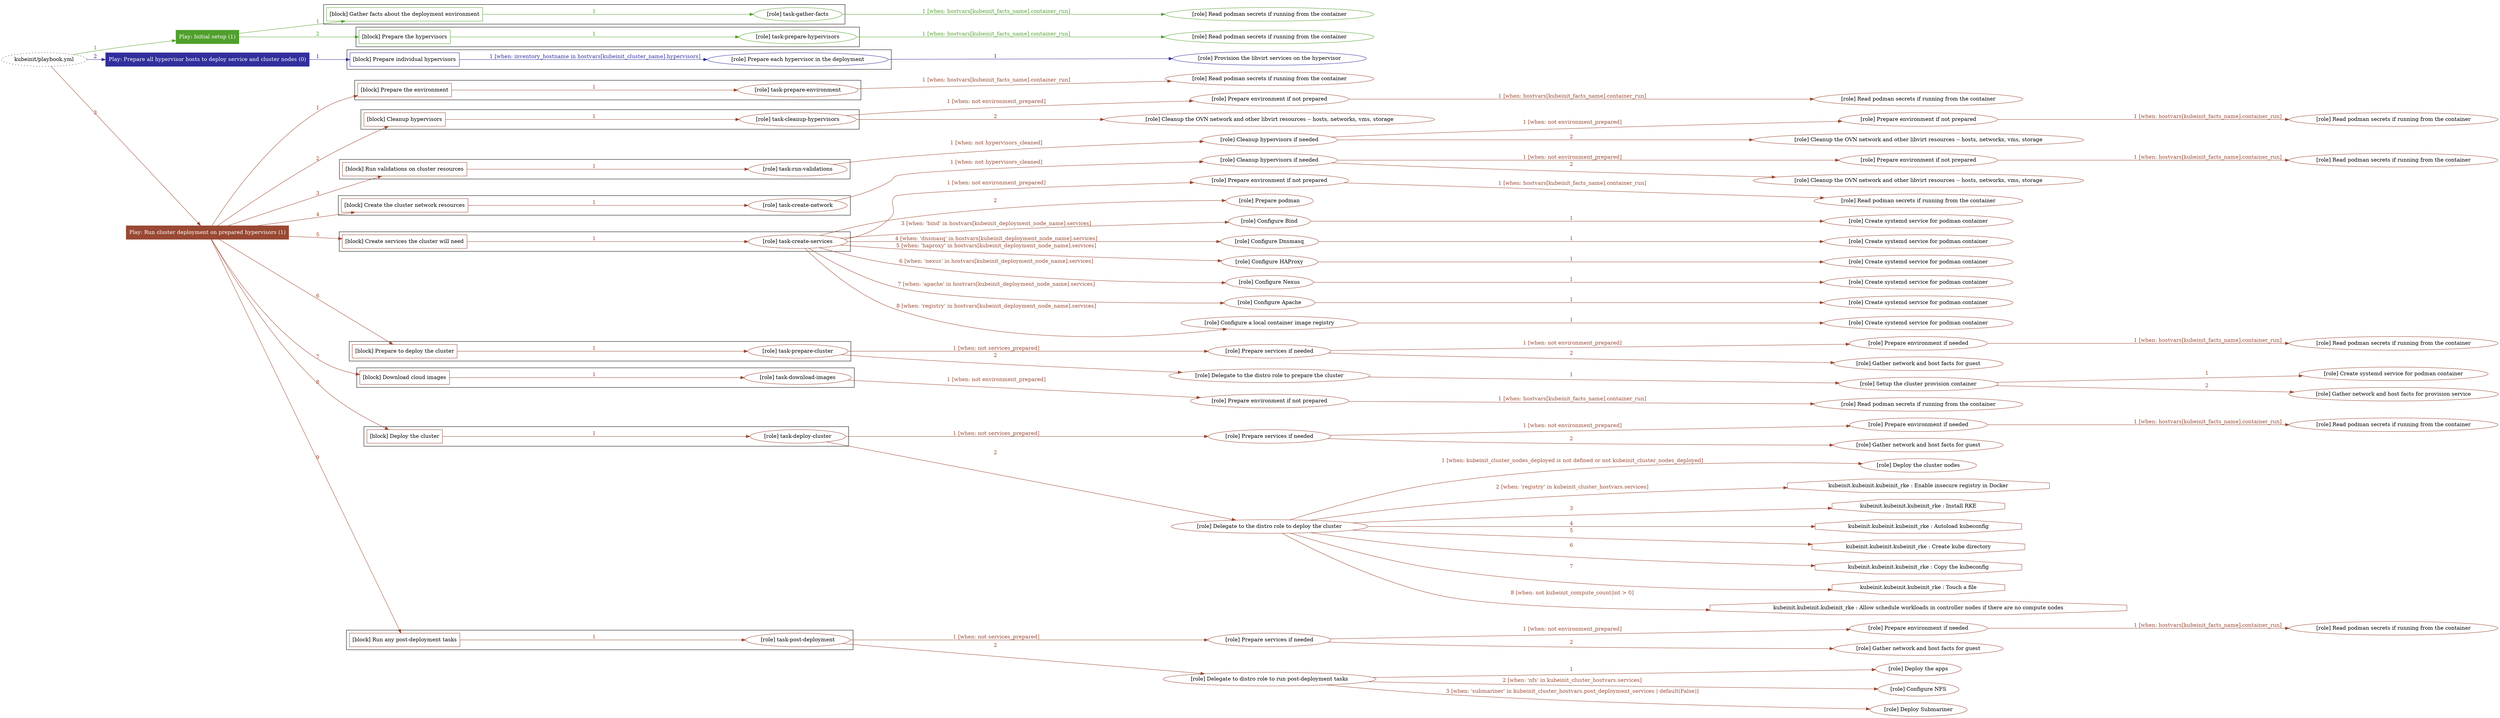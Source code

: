 digraph {
	graph [concentrate=true ordering=in rankdir=LR ratio=fill]
	edge [esep=5 sep=10]
	"kubeinit/playbook.yml" [id=root_node style=dotted]
	play_418ed5b9 [label="Play: Initial setup (1)" color="#50a02c" fontcolor="#ffffff" id=play_418ed5b9 shape=box style=filled tooltip=localhost]
	"kubeinit/playbook.yml" -> play_418ed5b9 [label="1 " color="#50a02c" fontcolor="#50a02c" id=edge_fefcd6eb labeltooltip="1 " tooltip="1 "]
	subgraph "Read podman secrets if running from the container" {
		role_d035c4ad [label="[role] Read podman secrets if running from the container" color="#50a02c" id=role_d035c4ad tooltip="Read podman secrets if running from the container"]
	}
	subgraph "task-gather-facts" {
		role_6096fdb9 [label="[role] task-gather-facts" color="#50a02c" id=role_6096fdb9 tooltip="task-gather-facts"]
		role_6096fdb9 -> role_d035c4ad [label="1 [when: hostvars[kubeinit_facts_name].container_run]" color="#50a02c" fontcolor="#50a02c" id=edge_cfa8eb9f labeltooltip="1 [when: hostvars[kubeinit_facts_name].container_run]" tooltip="1 [when: hostvars[kubeinit_facts_name].container_run]"]
	}
	subgraph "Read podman secrets if running from the container" {
		role_c0c73101 [label="[role] Read podman secrets if running from the container" color="#50a02c" id=role_c0c73101 tooltip="Read podman secrets if running from the container"]
	}
	subgraph "task-prepare-hypervisors" {
		role_b8f6b76f [label="[role] task-prepare-hypervisors" color="#50a02c" id=role_b8f6b76f tooltip="task-prepare-hypervisors"]
		role_b8f6b76f -> role_c0c73101 [label="1 [when: hostvars[kubeinit_facts_name].container_run]" color="#50a02c" fontcolor="#50a02c" id=edge_2c70eeed labeltooltip="1 [when: hostvars[kubeinit_facts_name].container_run]" tooltip="1 [when: hostvars[kubeinit_facts_name].container_run]"]
	}
	subgraph "Play: Initial setup (1)" {
		play_418ed5b9 -> block_ac387e21 [label=1 color="#50a02c" fontcolor="#50a02c" id=edge_14fc162f labeltooltip=1 tooltip=1]
		subgraph cluster_block_ac387e21 {
			block_ac387e21 [label="[block] Gather facts about the deployment environment" color="#50a02c" id=block_ac387e21 labeltooltip="Gather facts about the deployment environment" shape=box tooltip="Gather facts about the deployment environment"]
			block_ac387e21 -> role_6096fdb9 [label="1 " color="#50a02c" fontcolor="#50a02c" id=edge_955a3a6d labeltooltip="1 " tooltip="1 "]
		}
		play_418ed5b9 -> block_616d3bce [label=2 color="#50a02c" fontcolor="#50a02c" id=edge_beedc6ff labeltooltip=2 tooltip=2]
		subgraph cluster_block_616d3bce {
			block_616d3bce [label="[block] Prepare the hypervisors" color="#50a02c" id=block_616d3bce labeltooltip="Prepare the hypervisors" shape=box tooltip="Prepare the hypervisors"]
			block_616d3bce -> role_b8f6b76f [label="1 " color="#50a02c" fontcolor="#50a02c" id=edge_cdc2c778 labeltooltip="1 " tooltip="1 "]
		}
	}
	play_2bda973f [label="Play: Prepare all hypervisor hosts to deploy service and cluster nodes (0)" color="#322f9d" fontcolor="#ffffff" id=play_2bda973f shape=box style=filled tooltip="Play: Prepare all hypervisor hosts to deploy service and cluster nodes (0)"]
	"kubeinit/playbook.yml" -> play_2bda973f [label="2 " color="#322f9d" fontcolor="#322f9d" id=edge_883da620 labeltooltip="2 " tooltip="2 "]
	subgraph "Provision the libvirt services on the hypervisor" {
		role_3af89ca0 [label="[role] Provision the libvirt services on the hypervisor" color="#322f9d" id=role_3af89ca0 tooltip="Provision the libvirt services on the hypervisor"]
	}
	subgraph "Prepare each hypervisor in the deployment" {
		role_7198509e [label="[role] Prepare each hypervisor in the deployment" color="#322f9d" id=role_7198509e tooltip="Prepare each hypervisor in the deployment"]
		role_7198509e -> role_3af89ca0 [label="1 " color="#322f9d" fontcolor="#322f9d" id=edge_abaf8e2b labeltooltip="1 " tooltip="1 "]
	}
	subgraph "Play: Prepare all hypervisor hosts to deploy service and cluster nodes (0)" {
		play_2bda973f -> block_dfc8dab0 [label=1 color="#322f9d" fontcolor="#322f9d" id=edge_6acf0bf1 labeltooltip=1 tooltip=1]
		subgraph cluster_block_dfc8dab0 {
			block_dfc8dab0 [label="[block] Prepare individual hypervisors" color="#322f9d" id=block_dfc8dab0 labeltooltip="Prepare individual hypervisors" shape=box tooltip="Prepare individual hypervisors"]
			block_dfc8dab0 -> role_7198509e [label="1 [when: inventory_hostname in hostvars[kubeinit_cluster_name].hypervisors]" color="#322f9d" fontcolor="#322f9d" id=edge_74d7ee92 labeltooltip="1 [when: inventory_hostname in hostvars[kubeinit_cluster_name].hypervisors]" tooltip="1 [when: inventory_hostname in hostvars[kubeinit_cluster_name].hypervisors]"]
		}
	}
	play_52d7ca7f [label="Play: Run cluster deployment on prepared hypervisors (1)" color="#994833" fontcolor="#ffffff" id=play_52d7ca7f shape=box style=filled tooltip=localhost]
	"kubeinit/playbook.yml" -> play_52d7ca7f [label="3 " color="#994833" fontcolor="#994833" id=edge_cf27405f labeltooltip="3 " tooltip="3 "]
	subgraph "Read podman secrets if running from the container" {
		role_34450810 [label="[role] Read podman secrets if running from the container" color="#994833" id=role_34450810 tooltip="Read podman secrets if running from the container"]
	}
	subgraph "task-prepare-environment" {
		role_8f023fce [label="[role] task-prepare-environment" color="#994833" id=role_8f023fce tooltip="task-prepare-environment"]
		role_8f023fce -> role_34450810 [label="1 [when: hostvars[kubeinit_facts_name].container_run]" color="#994833" fontcolor="#994833" id=edge_b4ba5cb7 labeltooltip="1 [when: hostvars[kubeinit_facts_name].container_run]" tooltip="1 [when: hostvars[kubeinit_facts_name].container_run]"]
	}
	subgraph "Read podman secrets if running from the container" {
		role_203105af [label="[role] Read podman secrets if running from the container" color="#994833" id=role_203105af tooltip="Read podman secrets if running from the container"]
	}
	subgraph "Prepare environment if not prepared" {
		role_ac7c5791 [label="[role] Prepare environment if not prepared" color="#994833" id=role_ac7c5791 tooltip="Prepare environment if not prepared"]
		role_ac7c5791 -> role_203105af [label="1 [when: hostvars[kubeinit_facts_name].container_run]" color="#994833" fontcolor="#994833" id=edge_92a702dc labeltooltip="1 [when: hostvars[kubeinit_facts_name].container_run]" tooltip="1 [when: hostvars[kubeinit_facts_name].container_run]"]
	}
	subgraph "Cleanup the OVN network and other libvirt resources -- hosts, networks, vms, storage" {
		role_93ddab71 [label="[role] Cleanup the OVN network and other libvirt resources -- hosts, networks, vms, storage" color="#994833" id=role_93ddab71 tooltip="Cleanup the OVN network and other libvirt resources -- hosts, networks, vms, storage"]
	}
	subgraph "task-cleanup-hypervisors" {
		role_257c5fbb [label="[role] task-cleanup-hypervisors" color="#994833" id=role_257c5fbb tooltip="task-cleanup-hypervisors"]
		role_257c5fbb -> role_ac7c5791 [label="1 [when: not environment_prepared]" color="#994833" fontcolor="#994833" id=edge_70c0dec5 labeltooltip="1 [when: not environment_prepared]" tooltip="1 [when: not environment_prepared]"]
		role_257c5fbb -> role_93ddab71 [label="2 " color="#994833" fontcolor="#994833" id=edge_22229712 labeltooltip="2 " tooltip="2 "]
	}
	subgraph "Read podman secrets if running from the container" {
		role_00e738ee [label="[role] Read podman secrets if running from the container" color="#994833" id=role_00e738ee tooltip="Read podman secrets if running from the container"]
	}
	subgraph "Prepare environment if not prepared" {
		role_455f360e [label="[role] Prepare environment if not prepared" color="#994833" id=role_455f360e tooltip="Prepare environment if not prepared"]
		role_455f360e -> role_00e738ee [label="1 [when: hostvars[kubeinit_facts_name].container_run]" color="#994833" fontcolor="#994833" id=edge_2836a5b3 labeltooltip="1 [when: hostvars[kubeinit_facts_name].container_run]" tooltip="1 [when: hostvars[kubeinit_facts_name].container_run]"]
	}
	subgraph "Cleanup the OVN network and other libvirt resources -- hosts, networks, vms, storage" {
		role_ca6fbd91 [label="[role] Cleanup the OVN network and other libvirt resources -- hosts, networks, vms, storage" color="#994833" id=role_ca6fbd91 tooltip="Cleanup the OVN network and other libvirt resources -- hosts, networks, vms, storage"]
	}
	subgraph "Cleanup hypervisors if needed" {
		role_25cc6c5a [label="[role] Cleanup hypervisors if needed" color="#994833" id=role_25cc6c5a tooltip="Cleanup hypervisors if needed"]
		role_25cc6c5a -> role_455f360e [label="1 [when: not environment_prepared]" color="#994833" fontcolor="#994833" id=edge_09f0551a labeltooltip="1 [when: not environment_prepared]" tooltip="1 [when: not environment_prepared]"]
		role_25cc6c5a -> role_ca6fbd91 [label="2 " color="#994833" fontcolor="#994833" id=edge_c86c1705 labeltooltip="2 " tooltip="2 "]
	}
	subgraph "task-run-validations" {
		role_c8af19ba [label="[role] task-run-validations" color="#994833" id=role_c8af19ba tooltip="task-run-validations"]
		role_c8af19ba -> role_25cc6c5a [label="1 [when: not hypervisors_cleaned]" color="#994833" fontcolor="#994833" id=edge_d91bd81b labeltooltip="1 [when: not hypervisors_cleaned]" tooltip="1 [when: not hypervisors_cleaned]"]
	}
	subgraph "Read podman secrets if running from the container" {
		role_f7dc5d60 [label="[role] Read podman secrets if running from the container" color="#994833" id=role_f7dc5d60 tooltip="Read podman secrets if running from the container"]
	}
	subgraph "Prepare environment if not prepared" {
		role_d74e150a [label="[role] Prepare environment if not prepared" color="#994833" id=role_d74e150a tooltip="Prepare environment if not prepared"]
		role_d74e150a -> role_f7dc5d60 [label="1 [when: hostvars[kubeinit_facts_name].container_run]" color="#994833" fontcolor="#994833" id=edge_c4507c7b labeltooltip="1 [when: hostvars[kubeinit_facts_name].container_run]" tooltip="1 [when: hostvars[kubeinit_facts_name].container_run]"]
	}
	subgraph "Cleanup the OVN network and other libvirt resources -- hosts, networks, vms, storage" {
		role_3705a0a1 [label="[role] Cleanup the OVN network and other libvirt resources -- hosts, networks, vms, storage" color="#994833" id=role_3705a0a1 tooltip="Cleanup the OVN network and other libvirt resources -- hosts, networks, vms, storage"]
	}
	subgraph "Cleanup hypervisors if needed" {
		role_7d0fbb46 [label="[role] Cleanup hypervisors if needed" color="#994833" id=role_7d0fbb46 tooltip="Cleanup hypervisors if needed"]
		role_7d0fbb46 -> role_d74e150a [label="1 [when: not environment_prepared]" color="#994833" fontcolor="#994833" id=edge_f3c5f250 labeltooltip="1 [when: not environment_prepared]" tooltip="1 [when: not environment_prepared]"]
		role_7d0fbb46 -> role_3705a0a1 [label="2 " color="#994833" fontcolor="#994833" id=edge_70fb2814 labeltooltip="2 " tooltip="2 "]
	}
	subgraph "task-create-network" {
		role_88580396 [label="[role] task-create-network" color="#994833" id=role_88580396 tooltip="task-create-network"]
		role_88580396 -> role_7d0fbb46 [label="1 [when: not hypervisors_cleaned]" color="#994833" fontcolor="#994833" id=edge_76dc9ec2 labeltooltip="1 [when: not hypervisors_cleaned]" tooltip="1 [when: not hypervisors_cleaned]"]
	}
	subgraph "Read podman secrets if running from the container" {
		role_9d0b8063 [label="[role] Read podman secrets if running from the container" color="#994833" id=role_9d0b8063 tooltip="Read podman secrets if running from the container"]
	}
	subgraph "Prepare environment if not prepared" {
		role_be5c0281 [label="[role] Prepare environment if not prepared" color="#994833" id=role_be5c0281 tooltip="Prepare environment if not prepared"]
		role_be5c0281 -> role_9d0b8063 [label="1 [when: hostvars[kubeinit_facts_name].container_run]" color="#994833" fontcolor="#994833" id=edge_ca59ec4f labeltooltip="1 [when: hostvars[kubeinit_facts_name].container_run]" tooltip="1 [when: hostvars[kubeinit_facts_name].container_run]"]
	}
	subgraph "Prepare podman" {
		role_d3d031e4 [label="[role] Prepare podman" color="#994833" id=role_d3d031e4 tooltip="Prepare podman"]
	}
	subgraph "Create systemd service for podman container" {
		role_7c2c9c59 [label="[role] Create systemd service for podman container" color="#994833" id=role_7c2c9c59 tooltip="Create systemd service for podman container"]
	}
	subgraph "Configure Bind" {
		role_dd5924d7 [label="[role] Configure Bind" color="#994833" id=role_dd5924d7 tooltip="Configure Bind"]
		role_dd5924d7 -> role_7c2c9c59 [label="1 " color="#994833" fontcolor="#994833" id=edge_09f0aced labeltooltip="1 " tooltip="1 "]
	}
	subgraph "Create systemd service for podman container" {
		role_1444629f [label="[role] Create systemd service for podman container" color="#994833" id=role_1444629f tooltip="Create systemd service for podman container"]
	}
	subgraph "Configure Dnsmasq" {
		role_bd078bd3 [label="[role] Configure Dnsmasq" color="#994833" id=role_bd078bd3 tooltip="Configure Dnsmasq"]
		role_bd078bd3 -> role_1444629f [label="1 " color="#994833" fontcolor="#994833" id=edge_7fe699ee labeltooltip="1 " tooltip="1 "]
	}
	subgraph "Create systemd service for podman container" {
		role_988e9a99 [label="[role] Create systemd service for podman container" color="#994833" id=role_988e9a99 tooltip="Create systemd service for podman container"]
	}
	subgraph "Configure HAProxy" {
		role_693cb492 [label="[role] Configure HAProxy" color="#994833" id=role_693cb492 tooltip="Configure HAProxy"]
		role_693cb492 -> role_988e9a99 [label="1 " color="#994833" fontcolor="#994833" id=edge_e2464ef0 labeltooltip="1 " tooltip="1 "]
	}
	subgraph "Create systemd service for podman container" {
		role_bc3afb42 [label="[role] Create systemd service for podman container" color="#994833" id=role_bc3afb42 tooltip="Create systemd service for podman container"]
	}
	subgraph "Configure Nexus" {
		role_bd531c5e [label="[role] Configure Nexus" color="#994833" id=role_bd531c5e tooltip="Configure Nexus"]
		role_bd531c5e -> role_bc3afb42 [label="1 " color="#994833" fontcolor="#994833" id=edge_20745366 labeltooltip="1 " tooltip="1 "]
	}
	subgraph "Create systemd service for podman container" {
		role_ad6beac8 [label="[role] Create systemd service for podman container" color="#994833" id=role_ad6beac8 tooltip="Create systemd service for podman container"]
	}
	subgraph "Configure Apache" {
		role_a367c472 [label="[role] Configure Apache" color="#994833" id=role_a367c472 tooltip="Configure Apache"]
		role_a367c472 -> role_ad6beac8 [label="1 " color="#994833" fontcolor="#994833" id=edge_6a4459d5 labeltooltip="1 " tooltip="1 "]
	}
	subgraph "Create systemd service for podman container" {
		role_7da95257 [label="[role] Create systemd service for podman container" color="#994833" id=role_7da95257 tooltip="Create systemd service for podman container"]
	}
	subgraph "Configure a local container image registry" {
		role_01474c8a [label="[role] Configure a local container image registry" color="#994833" id=role_01474c8a tooltip="Configure a local container image registry"]
		role_01474c8a -> role_7da95257 [label="1 " color="#994833" fontcolor="#994833" id=edge_7ea66205 labeltooltip="1 " tooltip="1 "]
	}
	subgraph "task-create-services" {
		role_9babcb79 [label="[role] task-create-services" color="#994833" id=role_9babcb79 tooltip="task-create-services"]
		role_9babcb79 -> role_be5c0281 [label="1 [when: not environment_prepared]" color="#994833" fontcolor="#994833" id=edge_c96256e4 labeltooltip="1 [when: not environment_prepared]" tooltip="1 [when: not environment_prepared]"]
		role_9babcb79 -> role_d3d031e4 [label="2 " color="#994833" fontcolor="#994833" id=edge_9a89f867 labeltooltip="2 " tooltip="2 "]
		role_9babcb79 -> role_dd5924d7 [label="3 [when: 'bind' in hostvars[kubeinit_deployment_node_name].services]" color="#994833" fontcolor="#994833" id=edge_8210f692 labeltooltip="3 [when: 'bind' in hostvars[kubeinit_deployment_node_name].services]" tooltip="3 [when: 'bind' in hostvars[kubeinit_deployment_node_name].services]"]
		role_9babcb79 -> role_bd078bd3 [label="4 [when: 'dnsmasq' in hostvars[kubeinit_deployment_node_name].services]" color="#994833" fontcolor="#994833" id=edge_f77fdcfb labeltooltip="4 [when: 'dnsmasq' in hostvars[kubeinit_deployment_node_name].services]" tooltip="4 [when: 'dnsmasq' in hostvars[kubeinit_deployment_node_name].services]"]
		role_9babcb79 -> role_693cb492 [label="5 [when: 'haproxy' in hostvars[kubeinit_deployment_node_name].services]" color="#994833" fontcolor="#994833" id=edge_dfcb36db labeltooltip="5 [when: 'haproxy' in hostvars[kubeinit_deployment_node_name].services]" tooltip="5 [when: 'haproxy' in hostvars[kubeinit_deployment_node_name].services]"]
		role_9babcb79 -> role_bd531c5e [label="6 [when: 'nexus' in hostvars[kubeinit_deployment_node_name].services]" color="#994833" fontcolor="#994833" id=edge_39f49d42 labeltooltip="6 [when: 'nexus' in hostvars[kubeinit_deployment_node_name].services]" tooltip="6 [when: 'nexus' in hostvars[kubeinit_deployment_node_name].services]"]
		role_9babcb79 -> role_a367c472 [label="7 [when: 'apache' in hostvars[kubeinit_deployment_node_name].services]" color="#994833" fontcolor="#994833" id=edge_05a9863a labeltooltip="7 [when: 'apache' in hostvars[kubeinit_deployment_node_name].services]" tooltip="7 [when: 'apache' in hostvars[kubeinit_deployment_node_name].services]"]
		role_9babcb79 -> role_01474c8a [label="8 [when: 'registry' in hostvars[kubeinit_deployment_node_name].services]" color="#994833" fontcolor="#994833" id=edge_95335bf5 labeltooltip="8 [when: 'registry' in hostvars[kubeinit_deployment_node_name].services]" tooltip="8 [when: 'registry' in hostvars[kubeinit_deployment_node_name].services]"]
	}
	subgraph "Read podman secrets if running from the container" {
		role_e317f337 [label="[role] Read podman secrets if running from the container" color="#994833" id=role_e317f337 tooltip="Read podman secrets if running from the container"]
	}
	subgraph "Prepare environment if needed" {
		role_96929727 [label="[role] Prepare environment if needed" color="#994833" id=role_96929727 tooltip="Prepare environment if needed"]
		role_96929727 -> role_e317f337 [label="1 [when: hostvars[kubeinit_facts_name].container_run]" color="#994833" fontcolor="#994833" id=edge_5e8c0c1d labeltooltip="1 [when: hostvars[kubeinit_facts_name].container_run]" tooltip="1 [when: hostvars[kubeinit_facts_name].container_run]"]
	}
	subgraph "Gather network and host facts for guest" {
		role_d4a8eaf2 [label="[role] Gather network and host facts for guest" color="#994833" id=role_d4a8eaf2 tooltip="Gather network and host facts for guest"]
	}
	subgraph "Prepare services if needed" {
		role_ed1468c3 [label="[role] Prepare services if needed" color="#994833" id=role_ed1468c3 tooltip="Prepare services if needed"]
		role_ed1468c3 -> role_96929727 [label="1 [when: not environment_prepared]" color="#994833" fontcolor="#994833" id=edge_de7af8e2 labeltooltip="1 [when: not environment_prepared]" tooltip="1 [when: not environment_prepared]"]
		role_ed1468c3 -> role_d4a8eaf2 [label="2 " color="#994833" fontcolor="#994833" id=edge_875a5ae8 labeltooltip="2 " tooltip="2 "]
	}
	subgraph "Create systemd service for podman container" {
		role_6ddea971 [label="[role] Create systemd service for podman container" color="#994833" id=role_6ddea971 tooltip="Create systemd service for podman container"]
	}
	subgraph "Gather network and host facts for provision service" {
		role_216f3a6a [label="[role] Gather network and host facts for provision service" color="#994833" id=role_216f3a6a tooltip="Gather network and host facts for provision service"]
	}
	subgraph "Setup the cluster provision container" {
		role_5453db6c [label="[role] Setup the cluster provision container" color="#994833" id=role_5453db6c tooltip="Setup the cluster provision container"]
		role_5453db6c -> role_6ddea971 [label="1 " color="#994833" fontcolor="#994833" id=edge_5afc916b labeltooltip="1 " tooltip="1 "]
		role_5453db6c -> role_216f3a6a [label="2 " color="#994833" fontcolor="#994833" id=edge_48f62d87 labeltooltip="2 " tooltip="2 "]
	}
	subgraph "Delegate to the distro role to prepare the cluster" {
		role_e1b559c7 [label="[role] Delegate to the distro role to prepare the cluster" color="#994833" id=role_e1b559c7 tooltip="Delegate to the distro role to prepare the cluster"]
		role_e1b559c7 -> role_5453db6c [label="1 " color="#994833" fontcolor="#994833" id=edge_f93024ff labeltooltip="1 " tooltip="1 "]
	}
	subgraph "task-prepare-cluster" {
		role_ecaa8461 [label="[role] task-prepare-cluster" color="#994833" id=role_ecaa8461 tooltip="task-prepare-cluster"]
		role_ecaa8461 -> role_ed1468c3 [label="1 [when: not services_prepared]" color="#994833" fontcolor="#994833" id=edge_ef393955 labeltooltip="1 [when: not services_prepared]" tooltip="1 [when: not services_prepared]"]
		role_ecaa8461 -> role_e1b559c7 [label="2 " color="#994833" fontcolor="#994833" id=edge_245205be labeltooltip="2 " tooltip="2 "]
	}
	subgraph "Read podman secrets if running from the container" {
		role_89561d36 [label="[role] Read podman secrets if running from the container" color="#994833" id=role_89561d36 tooltip="Read podman secrets if running from the container"]
	}
	subgraph "Prepare environment if not prepared" {
		role_041139fb [label="[role] Prepare environment if not prepared" color="#994833" id=role_041139fb tooltip="Prepare environment if not prepared"]
		role_041139fb -> role_89561d36 [label="1 [when: hostvars[kubeinit_facts_name].container_run]" color="#994833" fontcolor="#994833" id=edge_ec93efa1 labeltooltip="1 [when: hostvars[kubeinit_facts_name].container_run]" tooltip="1 [when: hostvars[kubeinit_facts_name].container_run]"]
	}
	subgraph "task-download-images" {
		role_218b4e62 [label="[role] task-download-images" color="#994833" id=role_218b4e62 tooltip="task-download-images"]
		role_218b4e62 -> role_041139fb [label="1 [when: not environment_prepared]" color="#994833" fontcolor="#994833" id=edge_b7a8e2e5 labeltooltip="1 [when: not environment_prepared]" tooltip="1 [when: not environment_prepared]"]
	}
	subgraph "Read podman secrets if running from the container" {
		role_08fe6e4e [label="[role] Read podman secrets if running from the container" color="#994833" id=role_08fe6e4e tooltip="Read podman secrets if running from the container"]
	}
	subgraph "Prepare environment if needed" {
		role_81ccb6b4 [label="[role] Prepare environment if needed" color="#994833" id=role_81ccb6b4 tooltip="Prepare environment if needed"]
		role_81ccb6b4 -> role_08fe6e4e [label="1 [when: hostvars[kubeinit_facts_name].container_run]" color="#994833" fontcolor="#994833" id=edge_86d88d84 labeltooltip="1 [when: hostvars[kubeinit_facts_name].container_run]" tooltip="1 [when: hostvars[kubeinit_facts_name].container_run]"]
	}
	subgraph "Gather network and host facts for guest" {
		role_df95e2e4 [label="[role] Gather network and host facts for guest" color="#994833" id=role_df95e2e4 tooltip="Gather network and host facts for guest"]
	}
	subgraph "Prepare services if needed" {
		role_d703d896 [label="[role] Prepare services if needed" color="#994833" id=role_d703d896 tooltip="Prepare services if needed"]
		role_d703d896 -> role_81ccb6b4 [label="1 [when: not environment_prepared]" color="#994833" fontcolor="#994833" id=edge_4ca23d2c labeltooltip="1 [when: not environment_prepared]" tooltip="1 [when: not environment_prepared]"]
		role_d703d896 -> role_df95e2e4 [label="2 " color="#994833" fontcolor="#994833" id=edge_126e3f02 labeltooltip="2 " tooltip="2 "]
	}
	subgraph "Deploy the cluster nodes" {
		role_dbab1564 [label="[role] Deploy the cluster nodes" color="#994833" id=role_dbab1564 tooltip="Deploy the cluster nodes"]
	}
	subgraph "Delegate to the distro role to deploy the cluster" {
		role_3efafb22 [label="[role] Delegate to the distro role to deploy the cluster" color="#994833" id=role_3efafb22 tooltip="Delegate to the distro role to deploy the cluster"]
		role_3efafb22 -> role_dbab1564 [label="1 [when: kubeinit_cluster_nodes_deployed is not defined or not kubeinit_cluster_nodes_deployed]" color="#994833" fontcolor="#994833" id=edge_6ec1325b labeltooltip="1 [when: kubeinit_cluster_nodes_deployed is not defined or not kubeinit_cluster_nodes_deployed]" tooltip="1 [when: kubeinit_cluster_nodes_deployed is not defined or not kubeinit_cluster_nodes_deployed]"]
		task_8f0c69bf [label="kubeinit.kubeinit.kubeinit_rke : Enable insecure registry in Docker" color="#994833" id=task_8f0c69bf shape=octagon tooltip="kubeinit.kubeinit.kubeinit_rke : Enable insecure registry in Docker"]
		role_3efafb22 -> task_8f0c69bf [label="2 [when: 'registry' in kubeinit_cluster_hostvars.services]" color="#994833" fontcolor="#994833" id=edge_f4eeaba7 labeltooltip="2 [when: 'registry' in kubeinit_cluster_hostvars.services]" tooltip="2 [when: 'registry' in kubeinit_cluster_hostvars.services]"]
		task_8828a60c [label="kubeinit.kubeinit.kubeinit_rke : Install RKE" color="#994833" id=task_8828a60c shape=octagon tooltip="kubeinit.kubeinit.kubeinit_rke : Install RKE"]
		role_3efafb22 -> task_8828a60c [label="3 " color="#994833" fontcolor="#994833" id=edge_d59ac917 labeltooltip="3 " tooltip="3 "]
		task_17db6392 [label="kubeinit.kubeinit.kubeinit_rke : Autoload kubeconfig" color="#994833" id=task_17db6392 shape=octagon tooltip="kubeinit.kubeinit.kubeinit_rke : Autoload kubeconfig"]
		role_3efafb22 -> task_17db6392 [label="4 " color="#994833" fontcolor="#994833" id=edge_85a6e868 labeltooltip="4 " tooltip="4 "]
		task_4fa9927f [label="kubeinit.kubeinit.kubeinit_rke : Create kube directory" color="#994833" id=task_4fa9927f shape=octagon tooltip="kubeinit.kubeinit.kubeinit_rke : Create kube directory"]
		role_3efafb22 -> task_4fa9927f [label="5 " color="#994833" fontcolor="#994833" id=edge_793245f5 labeltooltip="5 " tooltip="5 "]
		task_09b00145 [label="kubeinit.kubeinit.kubeinit_rke : Copy the kubeconfig" color="#994833" id=task_09b00145 shape=octagon tooltip="kubeinit.kubeinit.kubeinit_rke : Copy the kubeconfig"]
		role_3efafb22 -> task_09b00145 [label="6 " color="#994833" fontcolor="#994833" id=edge_a87909ae labeltooltip="6 " tooltip="6 "]
		task_f99fb779 [label="kubeinit.kubeinit.kubeinit_rke : Touch a file" color="#994833" id=task_f99fb779 shape=octagon tooltip="kubeinit.kubeinit.kubeinit_rke : Touch a file"]
		role_3efafb22 -> task_f99fb779 [label="7 " color="#994833" fontcolor="#994833" id=edge_c4ca261d labeltooltip="7 " tooltip="7 "]
		task_b2bccf26 [label="kubeinit.kubeinit.kubeinit_rke : Allow schedule workloads in controller nodes if there are no compute nodes" color="#994833" id=task_b2bccf26 shape=octagon tooltip="kubeinit.kubeinit.kubeinit_rke : Allow schedule workloads in controller nodes if there are no compute nodes"]
		role_3efafb22 -> task_b2bccf26 [label="8 [when: not kubeinit_compute_count|int > 0]" color="#994833" fontcolor="#994833" id=edge_657acb9b labeltooltip="8 [when: not kubeinit_compute_count|int > 0]" tooltip="8 [when: not kubeinit_compute_count|int > 0]"]
	}
	subgraph "task-deploy-cluster" {
		role_66d86d97 [label="[role] task-deploy-cluster" color="#994833" id=role_66d86d97 tooltip="task-deploy-cluster"]
		role_66d86d97 -> role_d703d896 [label="1 [when: not services_prepared]" color="#994833" fontcolor="#994833" id=edge_b3e904cf labeltooltip="1 [when: not services_prepared]" tooltip="1 [when: not services_prepared]"]
		role_66d86d97 -> role_3efafb22 [label="2 " color="#994833" fontcolor="#994833" id=edge_6c9545bd labeltooltip="2 " tooltip="2 "]
	}
	subgraph "Read podman secrets if running from the container" {
		role_28dfc1ff [label="[role] Read podman secrets if running from the container" color="#994833" id=role_28dfc1ff tooltip="Read podman secrets if running from the container"]
	}
	subgraph "Prepare environment if needed" {
		role_b588693b [label="[role] Prepare environment if needed" color="#994833" id=role_b588693b tooltip="Prepare environment if needed"]
		role_b588693b -> role_28dfc1ff [label="1 [when: hostvars[kubeinit_facts_name].container_run]" color="#994833" fontcolor="#994833" id=edge_6d843da5 labeltooltip="1 [when: hostvars[kubeinit_facts_name].container_run]" tooltip="1 [when: hostvars[kubeinit_facts_name].container_run]"]
	}
	subgraph "Gather network and host facts for guest" {
		role_586f0b5c [label="[role] Gather network and host facts for guest" color="#994833" id=role_586f0b5c tooltip="Gather network and host facts for guest"]
	}
	subgraph "Prepare services if needed" {
		role_a5fc27d7 [label="[role] Prepare services if needed" color="#994833" id=role_a5fc27d7 tooltip="Prepare services if needed"]
		role_a5fc27d7 -> role_b588693b [label="1 [when: not environment_prepared]" color="#994833" fontcolor="#994833" id=edge_29736cea labeltooltip="1 [when: not environment_prepared]" tooltip="1 [when: not environment_prepared]"]
		role_a5fc27d7 -> role_586f0b5c [label="2 " color="#994833" fontcolor="#994833" id=edge_39cbbd76 labeltooltip="2 " tooltip="2 "]
	}
	subgraph "Deploy the apps" {
		role_71bbb26a [label="[role] Deploy the apps" color="#994833" id=role_71bbb26a tooltip="Deploy the apps"]
	}
	subgraph "Configure NFS" {
		role_5ac0ac41 [label="[role] Configure NFS" color="#994833" id=role_5ac0ac41 tooltip="Configure NFS"]
	}
	subgraph "Deploy Submariner" {
		role_a846cdcb [label="[role] Deploy Submariner" color="#994833" id=role_a846cdcb tooltip="Deploy Submariner"]
	}
	subgraph "Delegate to distro role to run post-deployment tasks" {
		role_6b5f1d3e [label="[role] Delegate to distro role to run post-deployment tasks" color="#994833" id=role_6b5f1d3e tooltip="Delegate to distro role to run post-deployment tasks"]
		role_6b5f1d3e -> role_71bbb26a [label="1 " color="#994833" fontcolor="#994833" id=edge_4ecffb66 labeltooltip="1 " tooltip="1 "]
		role_6b5f1d3e -> role_5ac0ac41 [label="2 [when: 'nfs' in kubeinit_cluster_hostvars.services]" color="#994833" fontcolor="#994833" id=edge_0ad9a2a7 labeltooltip="2 [when: 'nfs' in kubeinit_cluster_hostvars.services]" tooltip="2 [when: 'nfs' in kubeinit_cluster_hostvars.services]"]
		role_6b5f1d3e -> role_a846cdcb [label="3 [when: 'submariner' in kubeinit_cluster_hostvars.post_deployment_services | default(False)]" color="#994833" fontcolor="#994833" id=edge_8ee5bd09 labeltooltip="3 [when: 'submariner' in kubeinit_cluster_hostvars.post_deployment_services | default(False)]" tooltip="3 [when: 'submariner' in kubeinit_cluster_hostvars.post_deployment_services | default(False)]"]
	}
	subgraph "task-post-deployment" {
		role_4debbf16 [label="[role] task-post-deployment" color="#994833" id=role_4debbf16 tooltip="task-post-deployment"]
		role_4debbf16 -> role_a5fc27d7 [label="1 [when: not services_prepared]" color="#994833" fontcolor="#994833" id=edge_be0f9dba labeltooltip="1 [when: not services_prepared]" tooltip="1 [when: not services_prepared]"]
		role_4debbf16 -> role_6b5f1d3e [label="2 " color="#994833" fontcolor="#994833" id=edge_b0188880 labeltooltip="2 " tooltip="2 "]
	}
	subgraph "Play: Run cluster deployment on prepared hypervisors (1)" {
		play_52d7ca7f -> block_2cda8f18 [label=1 color="#994833" fontcolor="#994833" id=edge_9aae4612 labeltooltip=1 tooltip=1]
		subgraph cluster_block_2cda8f18 {
			block_2cda8f18 [label="[block] Prepare the environment" color="#994833" id=block_2cda8f18 labeltooltip="Prepare the environment" shape=box tooltip="Prepare the environment"]
			block_2cda8f18 -> role_8f023fce [label="1 " color="#994833" fontcolor="#994833" id=edge_2bffd730 labeltooltip="1 " tooltip="1 "]
		}
		play_52d7ca7f -> block_b8594d3a [label=2 color="#994833" fontcolor="#994833" id=edge_8a6e1506 labeltooltip=2 tooltip=2]
		subgraph cluster_block_b8594d3a {
			block_b8594d3a [label="[block] Cleanup hypervisors" color="#994833" id=block_b8594d3a labeltooltip="Cleanup hypervisors" shape=box tooltip="Cleanup hypervisors"]
			block_b8594d3a -> role_257c5fbb [label="1 " color="#994833" fontcolor="#994833" id=edge_1b7353db labeltooltip="1 " tooltip="1 "]
		}
		play_52d7ca7f -> block_ac722070 [label=3 color="#994833" fontcolor="#994833" id=edge_c76b2fd1 labeltooltip=3 tooltip=3]
		subgraph cluster_block_ac722070 {
			block_ac722070 [label="[block] Run validations on cluster resources" color="#994833" id=block_ac722070 labeltooltip="Run validations on cluster resources" shape=box tooltip="Run validations on cluster resources"]
			block_ac722070 -> role_c8af19ba [label="1 " color="#994833" fontcolor="#994833" id=edge_f6e1ad18 labeltooltip="1 " tooltip="1 "]
		}
		play_52d7ca7f -> block_8e67b829 [label=4 color="#994833" fontcolor="#994833" id=edge_f2c5ca07 labeltooltip=4 tooltip=4]
		subgraph cluster_block_8e67b829 {
			block_8e67b829 [label="[block] Create the cluster network resources" color="#994833" id=block_8e67b829 labeltooltip="Create the cluster network resources" shape=box tooltip="Create the cluster network resources"]
			block_8e67b829 -> role_88580396 [label="1 " color="#994833" fontcolor="#994833" id=edge_4f254cdd labeltooltip="1 " tooltip="1 "]
		}
		play_52d7ca7f -> block_88353feb [label=5 color="#994833" fontcolor="#994833" id=edge_f6b7b456 labeltooltip=5 tooltip=5]
		subgraph cluster_block_88353feb {
			block_88353feb [label="[block] Create services the cluster will need" color="#994833" id=block_88353feb labeltooltip="Create services the cluster will need" shape=box tooltip="Create services the cluster will need"]
			block_88353feb -> role_9babcb79 [label="1 " color="#994833" fontcolor="#994833" id=edge_d9dba0e8 labeltooltip="1 " tooltip="1 "]
		}
		play_52d7ca7f -> block_131ccf0e [label=6 color="#994833" fontcolor="#994833" id=edge_686f3309 labeltooltip=6 tooltip=6]
		subgraph cluster_block_131ccf0e {
			block_131ccf0e [label="[block] Prepare to deploy the cluster" color="#994833" id=block_131ccf0e labeltooltip="Prepare to deploy the cluster" shape=box tooltip="Prepare to deploy the cluster"]
			block_131ccf0e -> role_ecaa8461 [label="1 " color="#994833" fontcolor="#994833" id=edge_24ee9576 labeltooltip="1 " tooltip="1 "]
		}
		play_52d7ca7f -> block_cf295aa1 [label=7 color="#994833" fontcolor="#994833" id=edge_95d69a00 labeltooltip=7 tooltip=7]
		subgraph cluster_block_cf295aa1 {
			block_cf295aa1 [label="[block] Download cloud images" color="#994833" id=block_cf295aa1 labeltooltip="Download cloud images" shape=box tooltip="Download cloud images"]
			block_cf295aa1 -> role_218b4e62 [label="1 " color="#994833" fontcolor="#994833" id=edge_5341bdd0 labeltooltip="1 " tooltip="1 "]
		}
		play_52d7ca7f -> block_18890414 [label=8 color="#994833" fontcolor="#994833" id=edge_41092aee labeltooltip=8 tooltip=8]
		subgraph cluster_block_18890414 {
			block_18890414 [label="[block] Deploy the cluster" color="#994833" id=block_18890414 labeltooltip="Deploy the cluster" shape=box tooltip="Deploy the cluster"]
			block_18890414 -> role_66d86d97 [label="1 " color="#994833" fontcolor="#994833" id=edge_5efcbe27 labeltooltip="1 " tooltip="1 "]
		}
		play_52d7ca7f -> block_ec3ef7bc [label=9 color="#994833" fontcolor="#994833" id=edge_40ef9ea4 labeltooltip=9 tooltip=9]
		subgraph cluster_block_ec3ef7bc {
			block_ec3ef7bc [label="[block] Run any post-deployment tasks" color="#994833" id=block_ec3ef7bc labeltooltip="Run any post-deployment tasks" shape=box tooltip="Run any post-deployment tasks"]
			block_ec3ef7bc -> role_4debbf16 [label="1 " color="#994833" fontcolor="#994833" id=edge_939289f4 labeltooltip="1 " tooltip="1 "]
		}
	}
}
